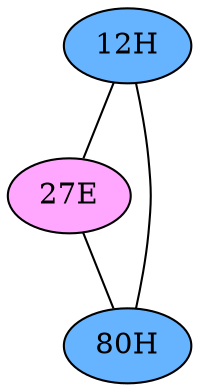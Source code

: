 // The Round Table
graph {
	"12H" [fillcolor="#66B3FF" style=radial]
	"27E" [fillcolor="#FFA6FF" style=radial]
	"12H" -- "27E" [penwidth=1]
	"12H" [fillcolor="#66B3FF" style=radial]
	"80H" [fillcolor="#66B3FF" style=radial]
	"12H" -- "80H" [penwidth=1]
	"27E" [fillcolor="#FFA6FF" style=radial]
	"80H" [fillcolor="#66B3FF" style=radial]
	"27E" -- "80H" [penwidth=1]
}
